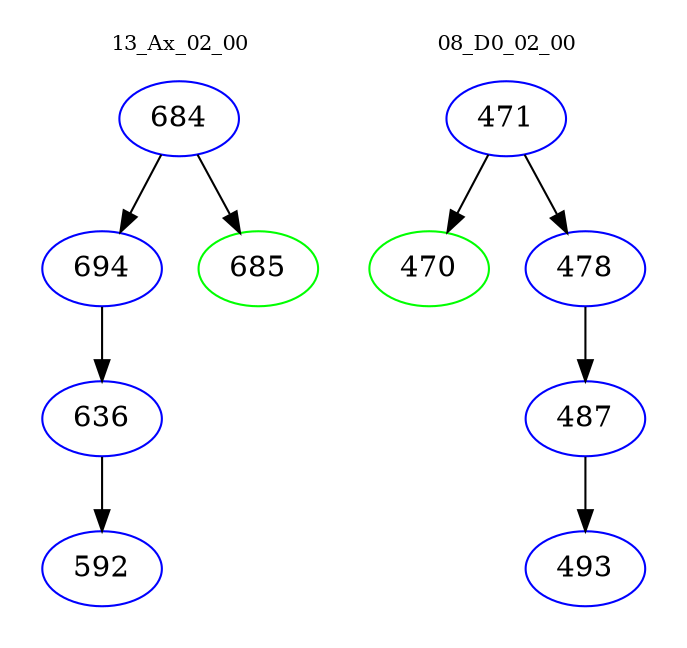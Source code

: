 digraph{
subgraph cluster_0 {
color = white
label = "13_Ax_02_00";
fontsize=10;
T0_684 [label="684", color="blue"]
T0_684 -> T0_694 [color="black"]
T0_694 [label="694", color="blue"]
T0_694 -> T0_636 [color="black"]
T0_636 [label="636", color="blue"]
T0_636 -> T0_592 [color="black"]
T0_592 [label="592", color="blue"]
T0_684 -> T0_685 [color="black"]
T0_685 [label="685", color="green"]
}
subgraph cluster_1 {
color = white
label = "08_D0_02_00";
fontsize=10;
T1_471 [label="471", color="blue"]
T1_471 -> T1_470 [color="black"]
T1_470 [label="470", color="green"]
T1_471 -> T1_478 [color="black"]
T1_478 [label="478", color="blue"]
T1_478 -> T1_487 [color="black"]
T1_487 [label="487", color="blue"]
T1_487 -> T1_493 [color="black"]
T1_493 [label="493", color="blue"]
}
}
